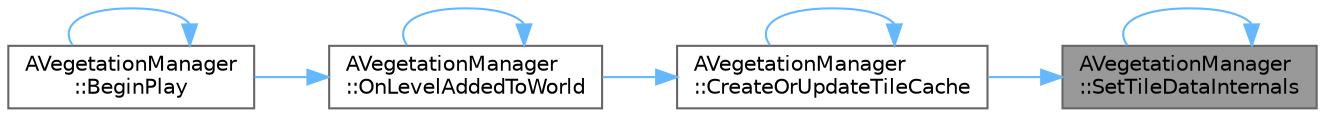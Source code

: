 digraph "AVegetationManager::SetTileDataInternals"
{
 // INTERACTIVE_SVG=YES
 // LATEX_PDF_SIZE
  bgcolor="transparent";
  edge [fontname=Helvetica,fontsize=10,labelfontname=Helvetica,labelfontsize=10];
  node [fontname=Helvetica,fontsize=10,shape=box,height=0.2,width=0.4];
  rankdir="RL";
  Node1 [id="Node000001",label="AVegetationManager\l::SetTileDataInternals",height=0.2,width=0.4,color="gray40", fillcolor="grey60", style="filled", fontcolor="black",tooltip=" "];
  Node1 -> Node2 [id="edge1_Node000001_Node000002",dir="back",color="steelblue1",style="solid",tooltip=" "];
  Node2 [id="Node000002",label="AVegetationManager\l::CreateOrUpdateTileCache",height=0.2,width=0.4,color="grey40", fillcolor="white", style="filled",URL="$dd/dfc/classAVegetationManager.html#a9181debaeebfb82bc853ec5b9abc400d",tooltip=" "];
  Node2 -> Node2 [id="edge2_Node000002_Node000002",dir="back",color="steelblue1",style="solid",tooltip=" "];
  Node2 -> Node3 [id="edge3_Node000002_Node000003",dir="back",color="steelblue1",style="solid",tooltip=" "];
  Node3 [id="Node000003",label="AVegetationManager\l::OnLevelAddedToWorld",height=0.2,width=0.4,color="grey40", fillcolor="white", style="filled",URL="$dd/dfc/classAVegetationManager.html#acf2b61c9dc617c0968f75af789a3232c",tooltip=" "];
  Node3 -> Node4 [id="edge4_Node000003_Node000004",dir="back",color="steelblue1",style="solid",tooltip=" "];
  Node4 [id="Node000004",label="AVegetationManager\l::BeginPlay",height=0.2,width=0.4,color="grey40", fillcolor="white", style="filled",URL="$dd/dfc/classAVegetationManager.html#ad8d1fb58c6f26e253d6466e8a240ead2",tooltip=" "];
  Node4 -> Node4 [id="edge5_Node000004_Node000004",dir="back",color="steelblue1",style="solid",tooltip=" "];
  Node3 -> Node3 [id="edge6_Node000003_Node000003",dir="back",color="steelblue1",style="solid",tooltip=" "];
  Node1 -> Node1 [id="edge7_Node000001_Node000001",dir="back",color="steelblue1",style="solid",tooltip=" "];
}
